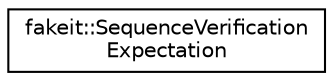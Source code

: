 digraph "Graphical Class Hierarchy"
{
  edge [fontname="Helvetica",fontsize="10",labelfontname="Helvetica",labelfontsize="10"];
  node [fontname="Helvetica",fontsize="10",shape=record];
  rankdir="LR";
  Node1 [label="fakeit::SequenceVerification\lExpectation",height=0.2,width=0.4,color="black", fillcolor="white", style="filled",URL="$dd/d85/structfakeit_1_1SequenceVerificationExpectation.html"];
}
